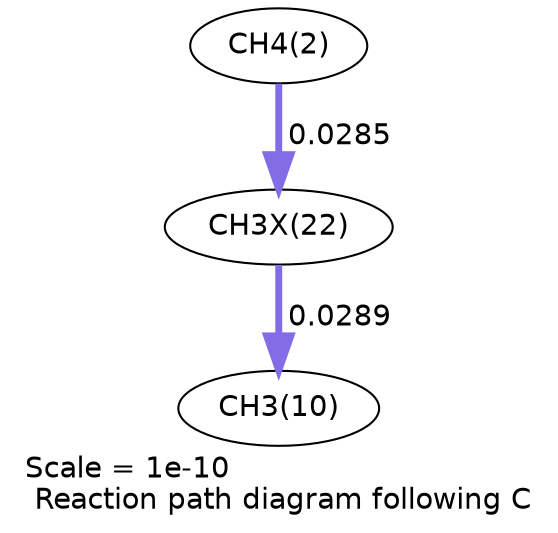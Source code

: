 digraph reaction_paths {
center=1;
s4 -> s40[fontname="Helvetica", penwidth=3.32, arrowsize=1.66, color="0.7, 0.529, 0.9"
, label=" 0.0285"];
s40 -> s12[fontname="Helvetica", penwidth=3.32, arrowsize=1.66, color="0.7, 0.529, 0.9"
, label=" 0.0289"];
s4 [ fontname="Helvetica", label="CH4(2)"];
s12 [ fontname="Helvetica", label="CH3(10)"];
s40 [ fontname="Helvetica", label="CH3X(22)"];
 label = "Scale = 1e-10\l Reaction path diagram following C";
 fontname = "Helvetica";
}

